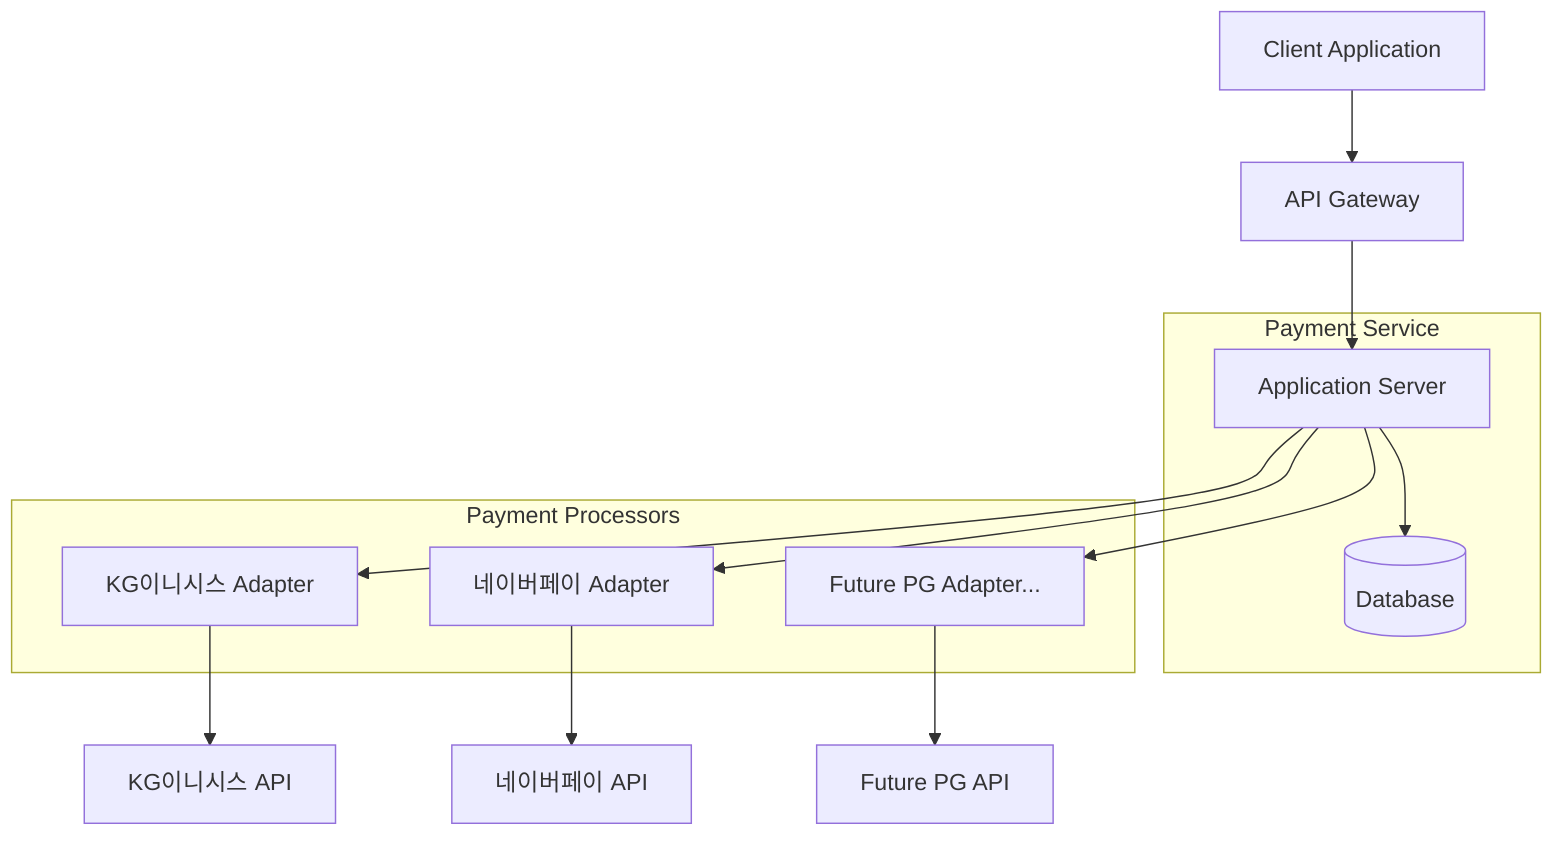 graph TB
    Client[Client Application] --> API[API Gateway]
    API --> APP[Application Server]
    
    subgraph Payment Service
        APP[Application Server]
        APP --> DB[(Database)]
    end
    
    subgraph Payment Processors
        APP --> KG[KG이니시스 Adapter]
        APP --> Naver[네이버페이 Adapter]
        APP --> Future[Future PG Adapter...]
    end
    
    KG --> KG_API[KG이니시스 API]
    Naver --> Naver_API[네이버페이 API]
    Future --> Future_API[Future PG API]